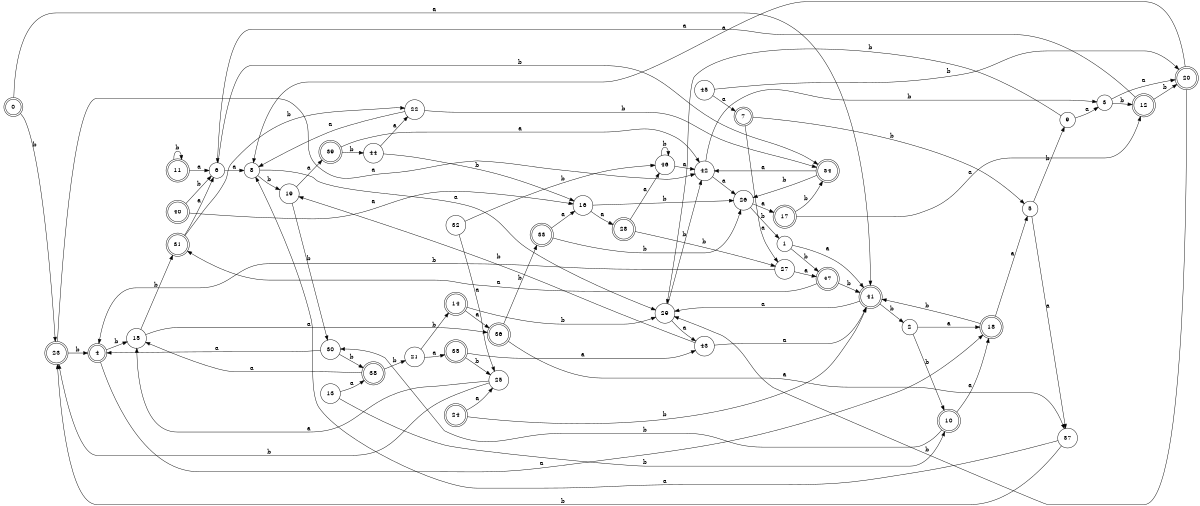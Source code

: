 digraph n39_6 {
__start0 [label="" shape="none"];

rankdir=LR;
size="8,5";

s0 [style="rounded,filled", color="black", fillcolor="white" shape="doublecircle", label="0"];
s1 [style="filled", color="black", fillcolor="white" shape="circle", label="1"];
s2 [style="filled", color="black", fillcolor="white" shape="circle", label="2"];
s3 [style="filled", color="black", fillcolor="white" shape="circle", label="3"];
s4 [style="rounded,filled", color="black", fillcolor="white" shape="doublecircle", label="4"];
s5 [style="filled", color="black", fillcolor="white" shape="circle", label="5"];
s6 [style="filled", color="black", fillcolor="white" shape="circle", label="6"];
s7 [style="rounded,filled", color="black", fillcolor="white" shape="doublecircle", label="7"];
s8 [style="filled", color="black", fillcolor="white" shape="circle", label="8"];
s9 [style="filled", color="black", fillcolor="white" shape="circle", label="9"];
s10 [style="rounded,filled", color="black", fillcolor="white" shape="doublecircle", label="10"];
s11 [style="rounded,filled", color="black", fillcolor="white" shape="doublecircle", label="11"];
s12 [style="rounded,filled", color="black", fillcolor="white" shape="doublecircle", label="12"];
s13 [style="filled", color="black", fillcolor="white" shape="circle", label="13"];
s14 [style="rounded,filled", color="black", fillcolor="white" shape="doublecircle", label="14"];
s15 [style="filled", color="black", fillcolor="white" shape="circle", label="15"];
s16 [style="filled", color="black", fillcolor="white" shape="circle", label="16"];
s17 [style="rounded,filled", color="black", fillcolor="white" shape="doublecircle", label="17"];
s18 [style="rounded,filled", color="black", fillcolor="white" shape="doublecircle", label="18"];
s19 [style="filled", color="black", fillcolor="white" shape="circle", label="19"];
s20 [style="rounded,filled", color="black", fillcolor="white" shape="doublecircle", label="20"];
s21 [style="filled", color="black", fillcolor="white" shape="circle", label="21"];
s22 [style="filled", color="black", fillcolor="white" shape="circle", label="22"];
s23 [style="rounded,filled", color="black", fillcolor="white" shape="doublecircle", label="23"];
s24 [style="rounded,filled", color="black", fillcolor="white" shape="doublecircle", label="24"];
s25 [style="filled", color="black", fillcolor="white" shape="circle", label="25"];
s26 [style="filled", color="black", fillcolor="white" shape="circle", label="26"];
s27 [style="filled", color="black", fillcolor="white" shape="circle", label="27"];
s28 [style="rounded,filled", color="black", fillcolor="white" shape="doublecircle", label="28"];
s29 [style="filled", color="black", fillcolor="white" shape="circle", label="29"];
s30 [style="filled", color="black", fillcolor="white" shape="circle", label="30"];
s31 [style="rounded,filled", color="black", fillcolor="white" shape="doublecircle", label="31"];
s32 [style="filled", color="black", fillcolor="white" shape="circle", label="32"];
s33 [style="rounded,filled", color="black", fillcolor="white" shape="doublecircle", label="33"];
s34 [style="rounded,filled", color="black", fillcolor="white" shape="doublecircle", label="34"];
s35 [style="rounded,filled", color="black", fillcolor="white" shape="doublecircle", label="35"];
s36 [style="rounded,filled", color="black", fillcolor="white" shape="doublecircle", label="36"];
s37 [style="filled", color="black", fillcolor="white" shape="circle", label="37"];
s38 [style="rounded,filled", color="black", fillcolor="white" shape="doublecircle", label="38"];
s39 [style="rounded,filled", color="black", fillcolor="white" shape="doublecircle", label="39"];
s40 [style="rounded,filled", color="black", fillcolor="white" shape="doublecircle", label="40"];
s41 [style="rounded,filled", color="black", fillcolor="white" shape="doublecircle", label="41"];
s42 [style="filled", color="black", fillcolor="white" shape="circle", label="42"];
s43 [style="filled", color="black", fillcolor="white" shape="circle", label="43"];
s44 [style="filled", color="black", fillcolor="white" shape="circle", label="44"];
s45 [style="filled", color="black", fillcolor="white" shape="circle", label="45"];
s46 [style="filled", color="black", fillcolor="white" shape="circle", label="46"];
s47 [style="rounded,filled", color="black", fillcolor="white" shape="doublecircle", label="47"];
s0 -> s41 [label="a"];
s0 -> s23 [label="b"];
s1 -> s41 [label="a"];
s1 -> s47 [label="b"];
s2 -> s18 [label="a"];
s2 -> s10 [label="b"];
s3 -> s20 [label="a"];
s3 -> s12 [label="b"];
s4 -> s18 [label="a"];
s4 -> s15 [label="b"];
s5 -> s37 [label="a"];
s5 -> s9 [label="b"];
s6 -> s8 [label="a"];
s6 -> s34 [label="b"];
s7 -> s27 [label="a"];
s7 -> s5 [label="b"];
s8 -> s29 [label="a"];
s8 -> s19 [label="b"];
s9 -> s3 [label="a"];
s9 -> s29 [label="b"];
s10 -> s18 [label="a"];
s10 -> s30 [label="b"];
s11 -> s6 [label="a"];
s11 -> s11 [label="b"];
s12 -> s6 [label="a"];
s12 -> s20 [label="b"];
s13 -> s38 [label="a"];
s13 -> s10 [label="b"];
s14 -> s36 [label="a"];
s14 -> s29 [label="b"];
s15 -> s36 [label="a"];
s15 -> s31 [label="b"];
s16 -> s28 [label="a"];
s16 -> s26 [label="b"];
s17 -> s12 [label="a"];
s17 -> s34 [label="b"];
s18 -> s5 [label="a"];
s18 -> s41 [label="b"];
s19 -> s39 [label="a"];
s19 -> s30 [label="b"];
s20 -> s8 [label="a"];
s20 -> s29 [label="b"];
s21 -> s35 [label="a"];
s21 -> s14 [label="b"];
s22 -> s8 [label="a"];
s22 -> s34 [label="b"];
s23 -> s42 [label="a"];
s23 -> s4 [label="b"];
s24 -> s25 [label="a"];
s24 -> s41 [label="b"];
s25 -> s15 [label="a"];
s25 -> s23 [label="b"];
s26 -> s17 [label="a"];
s26 -> s1 [label="b"];
s27 -> s47 [label="a"];
s27 -> s4 [label="b"];
s28 -> s46 [label="a"];
s28 -> s27 [label="b"];
s29 -> s43 [label="a"];
s29 -> s42 [label="b"];
s30 -> s4 [label="a"];
s30 -> s38 [label="b"];
s31 -> s6 [label="a"];
s31 -> s22 [label="b"];
s32 -> s25 [label="a"];
s32 -> s46 [label="b"];
s33 -> s16 [label="a"];
s33 -> s26 [label="b"];
s34 -> s42 [label="a"];
s34 -> s26 [label="b"];
s35 -> s43 [label="a"];
s35 -> s25 [label="b"];
s36 -> s37 [label="a"];
s36 -> s33 [label="b"];
s37 -> s8 [label="a"];
s37 -> s23 [label="b"];
s38 -> s15 [label="a"];
s38 -> s21 [label="b"];
s39 -> s42 [label="a"];
s39 -> s44 [label="b"];
s40 -> s16 [label="a"];
s40 -> s6 [label="b"];
s41 -> s29 [label="a"];
s41 -> s2 [label="b"];
s42 -> s26 [label="a"];
s42 -> s3 [label="b"];
s43 -> s41 [label="a"];
s43 -> s19 [label="b"];
s44 -> s22 [label="a"];
s44 -> s16 [label="b"];
s45 -> s7 [label="a"];
s45 -> s20 [label="b"];
s46 -> s42 [label="a"];
s46 -> s46 [label="b"];
s47 -> s31 [label="a"];
s47 -> s41 [label="b"];

}